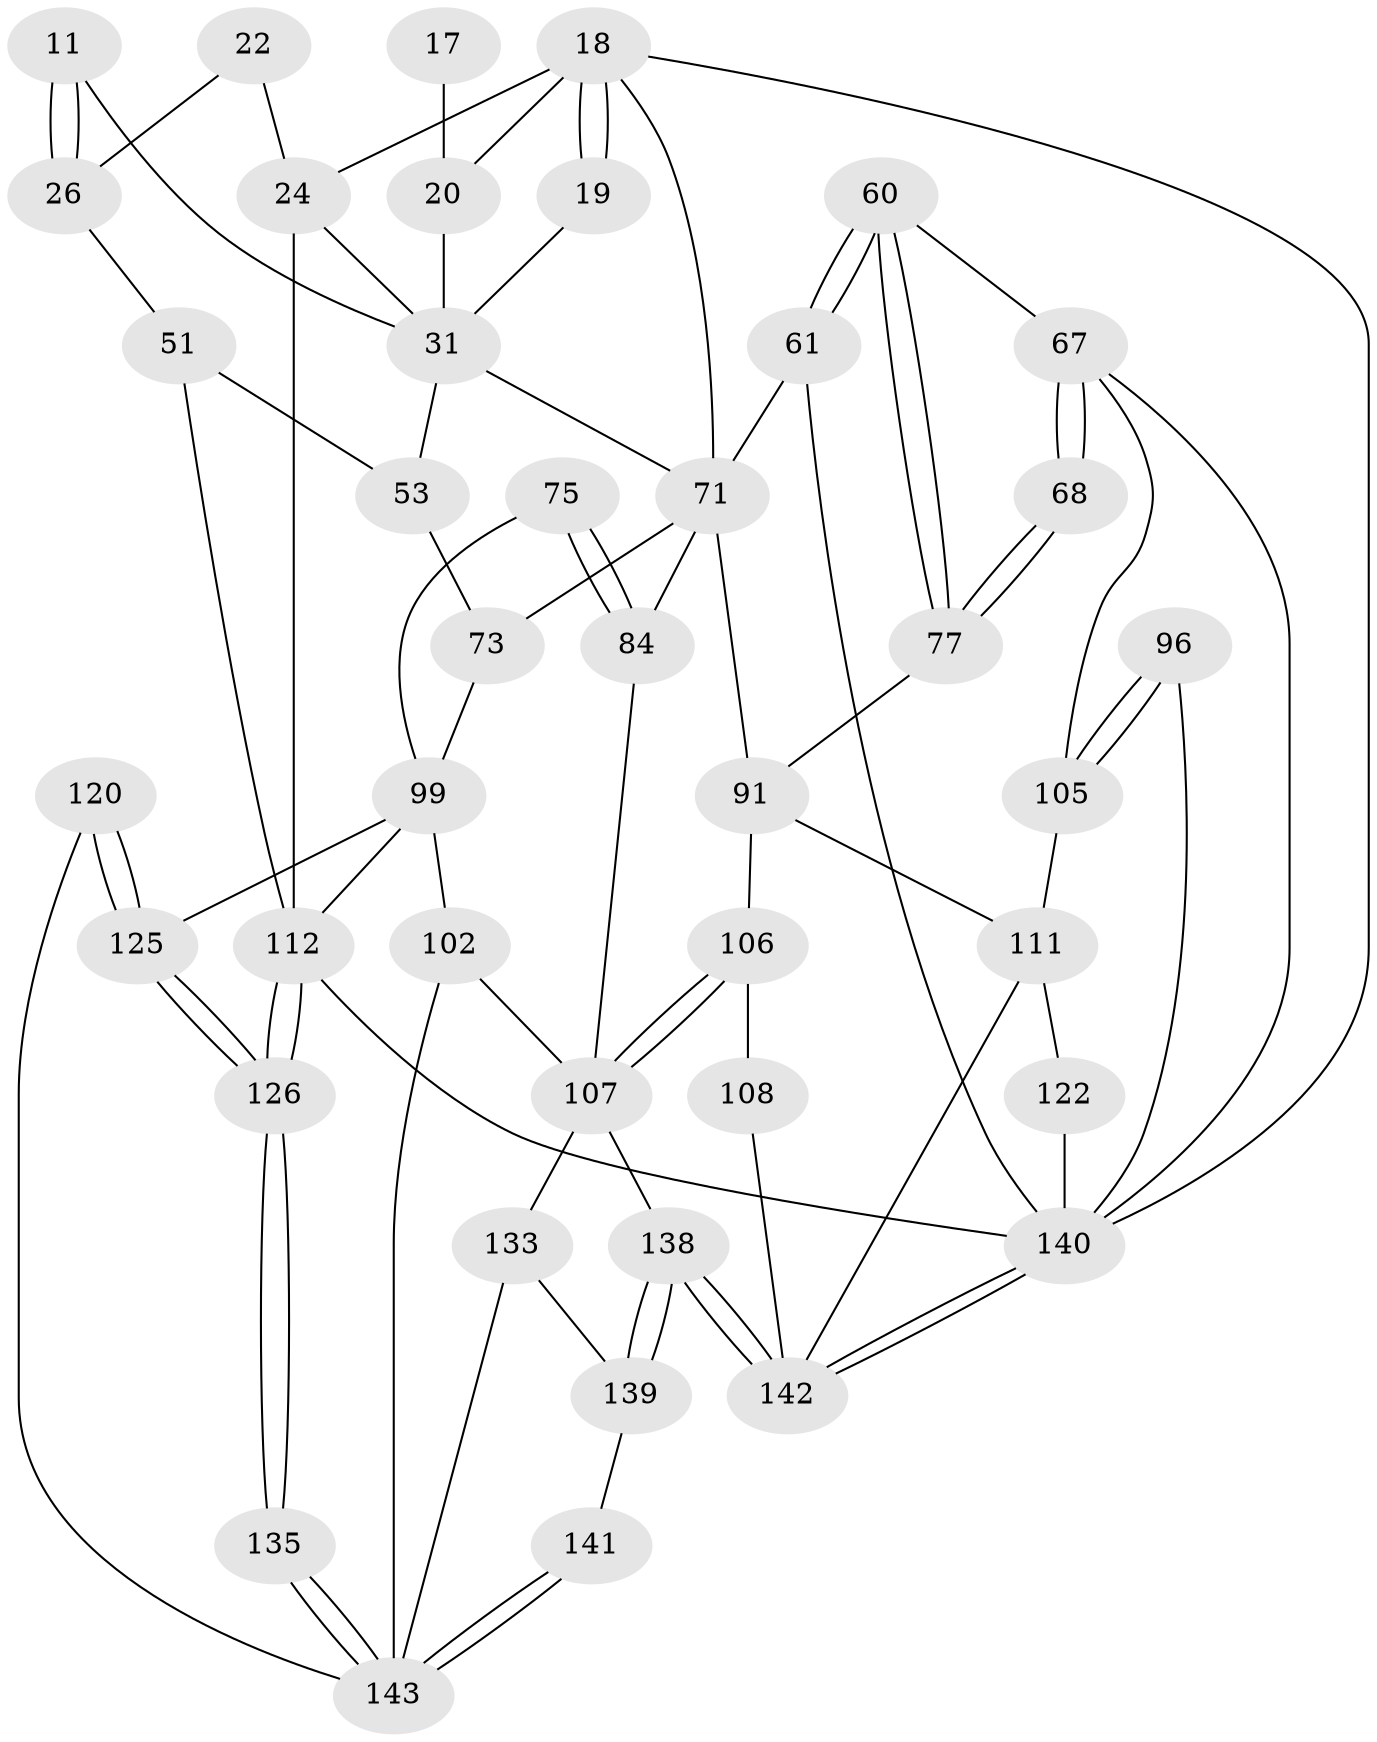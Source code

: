 // original degree distribution, {3: 0.013986013986013986, 5: 0.5314685314685315, 6: 0.21678321678321677, 4: 0.23776223776223776}
// Generated by graph-tools (version 1.1) at 2025/05/03/04/25 22:05:24]
// undirected, 42 vertices, 87 edges
graph export_dot {
graph [start="1"]
  node [color=gray90,style=filled];
  11 [pos="+0.25104108913873113+0.12115973435452845"];
  17 [pos="+0.4855580814059026+0.13019399227427572"];
  18 [pos="+0.8164627257210534+0.16770001445821514",super="+4+14"];
  19 [pos="+0.7612691230974624+0.12920602753021826"];
  20 [pos="+0.6015868691941361+0.12052554962179565",super="+16"];
  22 [pos="+0.05826304852337906+0.13010487912519625",super="+13"];
  24 [pos="+0+0.21652175731284437",super="+23+5"];
  26 [pos="+0.1553057538291655+0.2395714896249994",super="+25+12"];
  31 [pos="+0.3796071698626401+0.19590185229977383",super="+9+10+30+29+21"];
  51 [pos="+0.226480046272711+0.36083194787118605",super="+33"];
  53 [pos="+0.23362059596957582+0.3678750962885438",super="+40"];
  60 [pos="+0.7871343580100959+0.5476177708598746",super="+59+49"];
  61 [pos="+0.751179801369342+0.49815146613837324",super="+43+46"];
  67 [pos="+0.8467564130985472+0.6065244985018357",super="+65+64"];
  68 [pos="+0.8463053992249558+0.6062430274033742"];
  71 [pos="+0.6633916140087941+0.5534679885503752",super="+62+48+44"];
  73 [pos="+0.3412066768123405+0.6081891747966081",super="+38+58+56"];
  75 [pos="+0.48769809337777936+0.6066465768820309"];
  77 [pos="+0.7896390058745372+0.5777629001130766"];
  84 [pos="+0.5158066715599917+0.6220890702659843",super="+72+69+70"];
  91 [pos="+0.701834111871752+0.6926556026349246",super="+78+79"];
  96 [pos="+0.9098679517442346+0.7497207034020625"];
  99 [pos="+0.23220244023925043+0.7050812766362418",super="+98+82"];
  102 [pos="+0.4119406360128244+0.8264713955000907"];
  105 [pos="+0.8736117386611206+0.7809087461532074",super="+94+93"];
  106 [pos="+0.5789196904851632+0.6877053900251615",super="+92"];
  107 [pos="+0.5657477745841686+0.8057111922935136",super="+101"];
  108 [pos="+0.6808877528401378+0.7064477386303343"];
  111 [pos="+0.7724038872649049+0.808531203542484",super="+95+110+109"];
  112 [pos="+0+1",super="+83+55+54"];
  120 [pos="+0.20361045177302994+0.7664052172485234"];
  122 [pos="+0.9165860576857+0.9053023242630077",super="+121"];
  125 [pos="+0.07533258692219395+0.8745448621342828",super="+104+103"];
  126 [pos="+0+1"];
  133 [pos="+0.5413787546403905+0.9218063052575772"];
  135 [pos="+0+1"];
  138 [pos="+0.7060686244549489+1",super="+137+134+131+124"];
  139 [pos="+0.6920705028384356+1",super="+132"];
  140 [pos="+0.8317556385402572+1",super="+89+130+97+45"];
  141 [pos="+0.5369517364626227+1"];
  142 [pos="+0.7116748901428308+1",super="+128+127+129"];
  143 [pos="+0.11600447402335255+1",super="+118+119+136"];
  11 -- 26 [weight=2];
  11 -- 26;
  11 -- 31;
  17 -- 20 [weight=3];
  18 -- 19 [weight=2];
  18 -- 19;
  18 -- 24;
  18 -- 140 [weight=2];
  18 -- 20 [weight=2];
  18 -- 71;
  19 -- 31;
  20 -- 31 [weight=2];
  22 -- 26 [weight=2];
  22 -- 24 [weight=2];
  24 -- 112 [weight=3];
  24 -- 31;
  26 -- 51;
  31 -- 53;
  31 -- 71 [weight=2];
  51 -- 53 [weight=2];
  51 -- 112 [weight=2];
  53 -- 73 [weight=2];
  60 -- 61 [weight=3];
  60 -- 61;
  60 -- 77;
  60 -- 77;
  60 -- 67 [weight=2];
  61 -- 140;
  61 -- 71 [weight=3];
  67 -- 68 [weight=2];
  67 -- 68;
  67 -- 105;
  67 -- 140;
  68 -- 77;
  68 -- 77;
  71 -- 84 [weight=3];
  71 -- 91;
  71 -- 73;
  73 -- 99 [weight=4];
  75 -- 84 [weight=2];
  75 -- 84;
  75 -- 99;
  77 -- 91;
  84 -- 107;
  91 -- 106 [weight=2];
  91 -- 111;
  96 -- 105 [weight=2];
  96 -- 105;
  96 -- 140;
  99 -- 125 [weight=2];
  99 -- 102;
  99 -- 112 [weight=2];
  102 -- 143;
  102 -- 107;
  105 -- 111 [weight=2];
  106 -- 107 [weight=2];
  106 -- 107;
  106 -- 108 [weight=2];
  107 -- 138;
  107 -- 133;
  108 -- 142;
  111 -- 142 [weight=2];
  111 -- 122;
  112 -- 126;
  112 -- 126;
  112 -- 140;
  120 -- 125 [weight=2];
  120 -- 125;
  120 -- 143;
  122 -- 140 [weight=3];
  125 -- 126;
  125 -- 126;
  126 -- 135;
  126 -- 135;
  133 -- 143;
  133 -- 139;
  135 -- 143 [weight=2];
  135 -- 143;
  138 -- 139 [weight=2];
  138 -- 139;
  138 -- 142 [weight=5];
  138 -- 142;
  139 -- 141;
  140 -- 142 [weight=2];
  140 -- 142;
  141 -- 143 [weight=2];
  141 -- 143;
}
